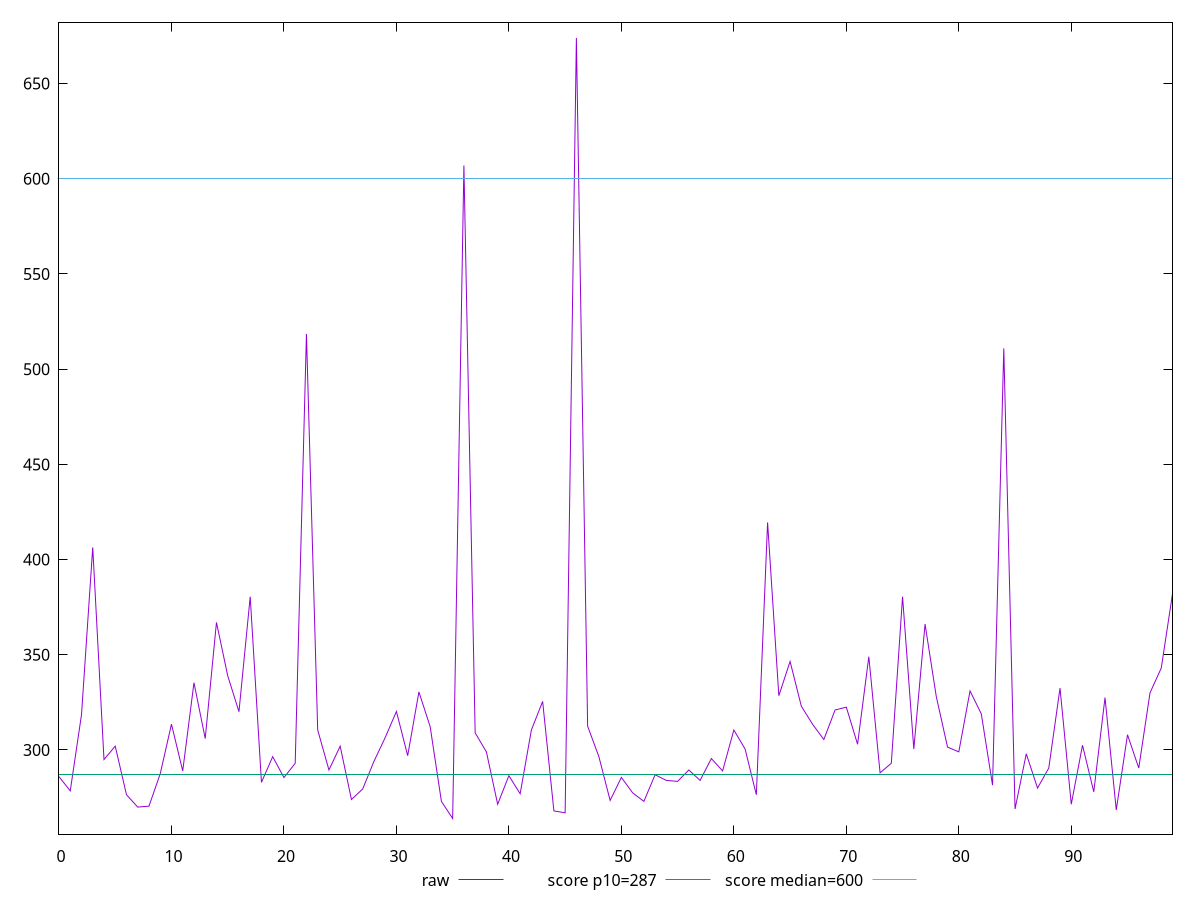 reset

$raw <<EOF
0 286
1 278.5
2 318.5
3 406.3894999999993
4 294.9820000000009
5 302
6 276.5
7 270
8 270.4999999999982
9 287.5
10 313.54949999999917
11 289
12 335.3299999999999
13 306
14 367
15 339
16 320.08500000000004
17 380.5
18 283
19 296.5
20 285.5
21 293
22 518.5
23 310.5
24 289.5
25 302
26 273.9999999999982
27 279.5
28 293.9999999999991
29 306.5
30 320.22450000000026
31 297
32 330.5
33 312.2439999999999
34 273
35 264
36 607
37 309
38 299
39 271.5
40 286.5
41 277
42 310.5
43 325.5
44 268.0000000000009
45 267.0000000000018
46 673.9999999999991
47 312.5
48 296.5
49 273.4999999999991
50 285.59699999999907
51 277.5
52 273
53 287
54 284.0000000000018
55 283.5
56 289.5
57 284
58 295.5
59 289
60 310.5
61 300.5
62 276.5
63 419.5
64 328.5
65 346.5
66 323
67 313.5
68 305.5
69 321
70 322.5
71 303
72 349
73 287.9999999999982
74 293
75 380.5
76 300.5
77 366.1225000000004
78 328
79 301.5
80 299
81 331
82 319
83 281.5
84 510.9175000000005
85 269
86 298
87 280
88 290.5
89 332.5
90 271.5
91 302.5
92 278.0000000000018
93 327.5000000000009
94 268.4999999999991
95 308
96 290.5
97 330
98 343
99 382
EOF

set key outside below
set xrange [0:99]
set yrange [255.8:682.199999999999]
set trange [255.8:682.199999999999]
set terminal svg size 640, 500 enhanced background rgb 'white'
set output "reprap/total-blocking-time/samples/pages+cached+noexternal+nomedia/raw/values.svg"

plot $raw title "raw" with line, \
     287 title "score p10=287", \
     600 title "score median=600"

reset
